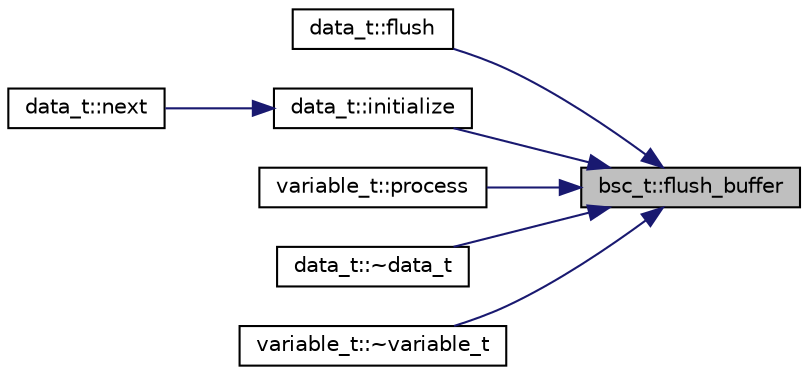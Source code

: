 digraph "bsc_t::flush_buffer"
{
 // INTERACTIVE_SVG=YES
 // LATEX_PDF_SIZE
  edge [fontname="Helvetica",fontsize="10",labelfontname="Helvetica",labelfontsize="10"];
  node [fontname="Helvetica",fontsize="10",shape=record];
  rankdir="RL";
  Node1 [label="bsc_t::flush_buffer",height=0.2,width=0.4,color="black", fillcolor="grey75", style="filled", fontcolor="black",tooltip="Clears the internal buffer."];
  Node1 -> Node2 [dir="back",color="midnightblue",fontsize="10",style="solid",fontname="Helvetica"];
  Node2 [label="data_t::flush",height=0.2,width=0.4,color="black", fillcolor="white", style="filled",URL="$structdata__t.html#a477bcdc3c7a3d316af645c419b4cae8f",tooltip=" "];
  Node1 -> Node3 [dir="back",color="midnightblue",fontsize="10",style="solid",fontname="Helvetica"];
  Node3 [label="data_t::initialize",height=0.2,width=0.4,color="black", fillcolor="white", style="filled",URL="$structdata__t.html#a1e32c6e18a54f7e31f6491ec52deaeff",tooltip=" "];
  Node3 -> Node4 [dir="back",color="midnightblue",fontsize="10",style="solid",fontname="Helvetica"];
  Node4 [label="data_t::next",height=0.2,width=0.4,color="black", fillcolor="white", style="filled",URL="$structdata__t.html#ac443d1828779a2aaf4be06b575567a9e",tooltip=" "];
  Node1 -> Node5 [dir="back",color="midnightblue",fontsize="10",style="solid",fontname="Helvetica"];
  Node5 [label="variable_t::process",height=0.2,width=0.4,color="black", fillcolor="white", style="filled",URL="$structvariable__t.html#abb328168f0e26f52e6d164f6e6aed831",tooltip=" "];
  Node1 -> Node6 [dir="back",color="midnightblue",fontsize="10",style="solid",fontname="Helvetica"];
  Node6 [label="data_t::~data_t",height=0.2,width=0.4,color="black", fillcolor="white", style="filled",URL="$structdata__t.html#af32e86059434e10bdac3be4d4a4ad01a",tooltip=" "];
  Node1 -> Node7 [dir="back",color="midnightblue",fontsize="10",style="solid",fontname="Helvetica"];
  Node7 [label="variable_t::~variable_t",height=0.2,width=0.4,color="black", fillcolor="white", style="filled",URL="$structvariable__t.html#a3ae26cbb367f83db713ce8cb8b99b7a4",tooltip=" "];
}

